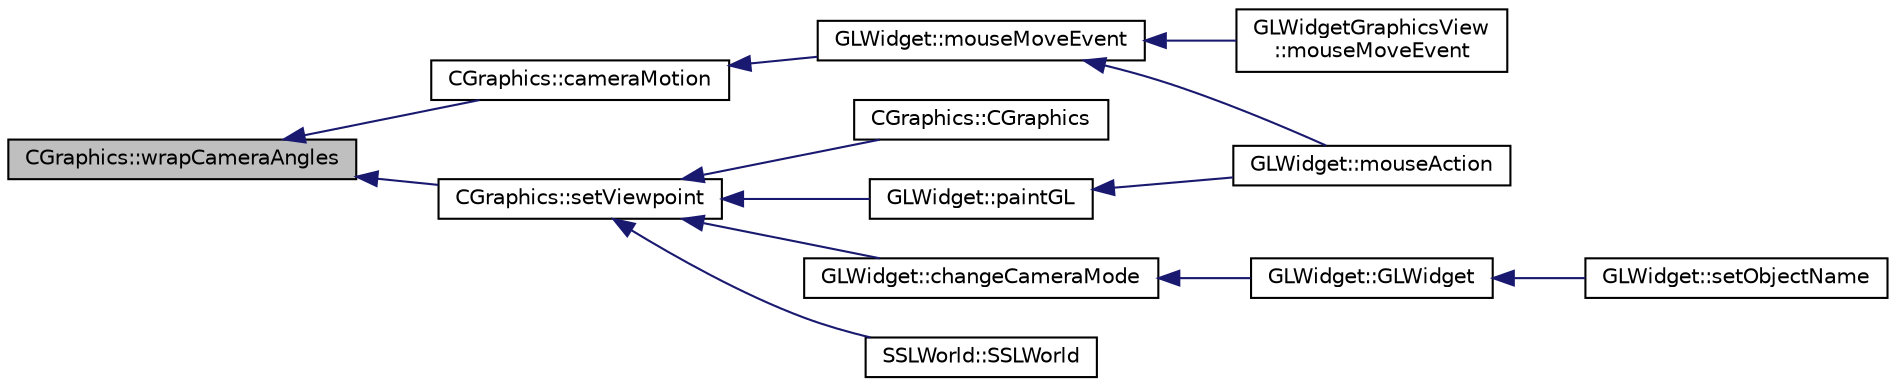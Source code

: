 digraph "CGraphics::wrapCameraAngles"
{
 // INTERACTIVE_SVG=YES
  edge [fontname="Helvetica",fontsize="10",labelfontname="Helvetica",labelfontsize="10"];
  node [fontname="Helvetica",fontsize="10",shape=record];
  rankdir="LR";
  Node1 [label="CGraphics::wrapCameraAngles",height=0.2,width=0.4,color="black", fillcolor="grey75", style="filled", fontcolor="black"];
  Node1 -> Node2 [dir="back",color="midnightblue",fontsize="10",style="solid",fontname="Helvetica"];
  Node2 [label="CGraphics::cameraMotion",height=0.2,width=0.4,color="black", fillcolor="white", style="filled",URL="$dc/d90/class_c_graphics.html#ab1da26bc30f651b005cbbc7971d619b7"];
  Node2 -> Node3 [dir="back",color="midnightblue",fontsize="10",style="solid",fontname="Helvetica"];
  Node3 [label="GLWidget::mouseMoveEvent",height=0.2,width=0.4,color="black", fillcolor="white", style="filled",URL="$da/d10/class_g_l_widget.html#a9043bac13d6f0a5307ea5c7f9b3caa50"];
  Node3 -> Node4 [dir="back",color="midnightblue",fontsize="10",style="solid",fontname="Helvetica"];
  Node4 [label="GLWidgetGraphicsView\l::mouseMoveEvent",height=0.2,width=0.4,color="black", fillcolor="white", style="filled",URL="$d2/d5c/class_g_l_widget_graphics_view.html#ac30c568f8421115f516cfef585a15c84"];
  Node3 -> Node5 [dir="back",color="midnightblue",fontsize="10",style="solid",fontname="Helvetica"];
  Node5 [label="GLWidget::mouseAction",height=0.2,width=0.4,color="black", fillcolor="white", style="filled",URL="$da/d10/class_g_l_widget.html#ac38cb02e557b2f553c83bb49f26eb50d"];
  Node1 -> Node6 [dir="back",color="midnightblue",fontsize="10",style="solid",fontname="Helvetica"];
  Node6 [label="CGraphics::setViewpoint",height=0.2,width=0.4,color="black", fillcolor="white", style="filled",URL="$dc/d90/class_c_graphics.html#afbda4f5be9204802873f9a3d04d04cec"];
  Node6 -> Node7 [dir="back",color="midnightblue",fontsize="10",style="solid",fontname="Helvetica"];
  Node7 [label="CGraphics::CGraphics",height=0.2,width=0.4,color="black", fillcolor="white", style="filled",URL="$dc/d90/class_c_graphics.html#a9ce64df18eb4d3a729651ede60b953c5"];
  Node6 -> Node8 [dir="back",color="midnightblue",fontsize="10",style="solid",fontname="Helvetica"];
  Node8 [label="GLWidget::changeCameraMode",height=0.2,width=0.4,color="black", fillcolor="white", style="filled",URL="$da/d10/class_g_l_widget.html#aeeabac52cb29b0338c9989cf49b8962e"];
  Node8 -> Node9 [dir="back",color="midnightblue",fontsize="10",style="solid",fontname="Helvetica"];
  Node9 [label="GLWidget::GLWidget",height=0.2,width=0.4,color="black", fillcolor="white", style="filled",URL="$da/d10/class_g_l_widget.html#ad3e2c0a887e2335be75b585b73889b41"];
  Node9 -> Node10 [dir="back",color="midnightblue",fontsize="10",style="solid",fontname="Helvetica"];
  Node10 [label="GLWidget::setObjectName",height=0.2,width=0.4,color="black", fillcolor="white", style="filled",URL="$da/d10/class_g_l_widget.html#a83016effcc53812c6bd1905b84aeb99d"];
  Node6 -> Node11 [dir="back",color="midnightblue",fontsize="10",style="solid",fontname="Helvetica"];
  Node11 [label="GLWidget::paintGL",height=0.2,width=0.4,color="black", fillcolor="white", style="filled",URL="$da/d10/class_g_l_widget.html#a640b5570cb2b37724fd5b58a77339c5e"];
  Node11 -> Node5 [dir="back",color="midnightblue",fontsize="10",style="solid",fontname="Helvetica"];
  Node6 -> Node12 [dir="back",color="midnightblue",fontsize="10",style="solid",fontname="Helvetica"];
  Node12 [label="SSLWorld::SSLWorld",height=0.2,width=0.4,color="black", fillcolor="white", style="filled",URL="$d9/d7f/class_s_s_l_world.html#ae7a93bfd82fa84532017c8277d4e7652"];
}
